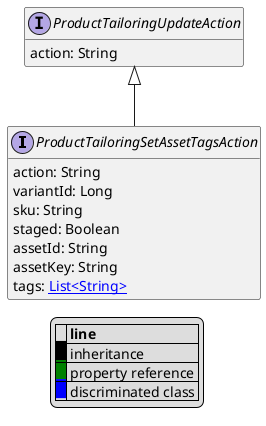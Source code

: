 @startuml

hide empty fields
hide empty methods
legend
|= |= line |
|<back:black>   </back>| inheritance |
|<back:green>   </back>| property reference |
|<back:blue>   </back>| discriminated class |
endlegend
interface ProductTailoringSetAssetTagsAction [[ProductTailoringSetAssetTagsAction.svg]] extends ProductTailoringUpdateAction {
    action: String
    variantId: Long
    sku: String
    staged: Boolean
    assetId: String
    assetKey: String
    tags: [[String.svg List<String>]]
}
interface ProductTailoringUpdateAction [[ProductTailoringUpdateAction.svg]]  {
    action: String
}





@enduml
